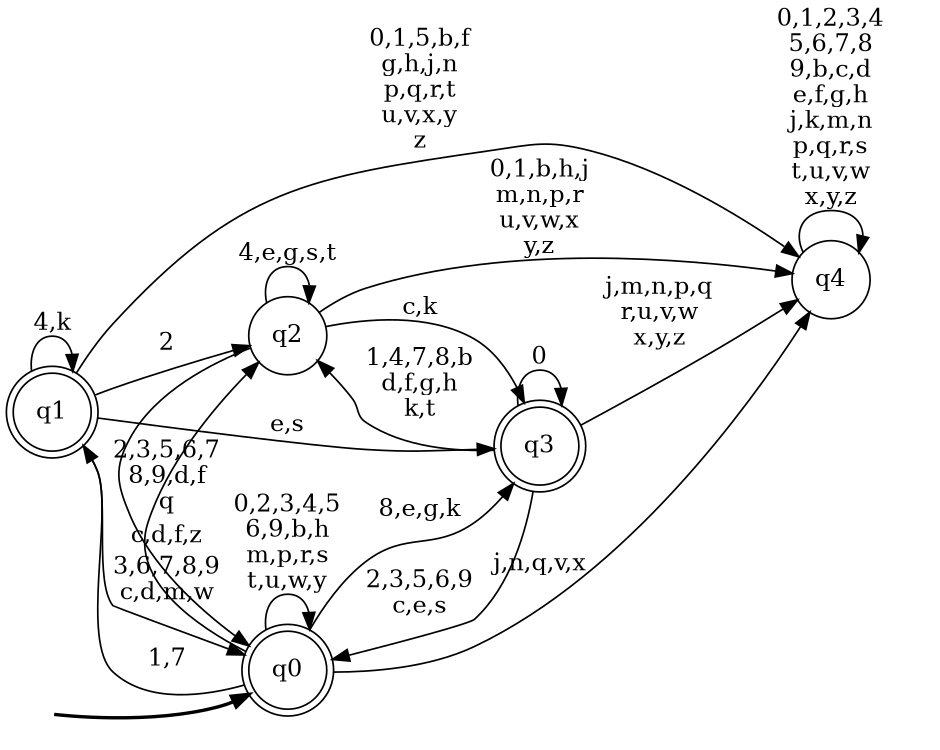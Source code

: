 digraph BlueStarA {
__start0 [style = invis, shape = none, label = "", width = 0, height = 0];

rankdir=LR;
size="8,5";

s0 [style="rounded,filled", color="black", fillcolor="white" shape="doublecircle", label="q0"];
s1 [style="rounded,filled", color="black", fillcolor="white" shape="doublecircle", label="q1"];
s2 [style="filled", color="black", fillcolor="white" shape="circle", label="q2"];
s3 [style="rounded,filled", color="black", fillcolor="white" shape="doublecircle", label="q3"];
s4 [style="filled", color="black", fillcolor="white" shape="circle", label="q4"];
subgraph cluster_main { 
	graph [pad=".75", ranksep="0.15", nodesep="0.15"];
	 style=invis; 
	__start0 -> s0 [penwidth=2];
}
s0 -> s0 [label="0,2,3,4,5\n6,9,b,h\nm,p,r,s\nt,u,w,y"];
s0 -> s1 [label="1,7"];
s0 -> s2 [label="c,d,f,z"];
s0 -> s3 [label="8,e,g,k"];
s0 -> s4 [label="j,n,q,v,x"];
s1 -> s0 [label="3,6,7,8,9\nc,d,m,w"];
s1 -> s1 [label="4,k"];
s1 -> s2 [label="2"];
s1 -> s3 [label="e,s"];
s1 -> s4 [label="0,1,5,b,f\ng,h,j,n\np,q,r,t\nu,v,x,y\nz"];
s2 -> s0 [label="2,3,5,6,7\n8,9,d,f\nq"];
s2 -> s2 [label="4,e,g,s,t"];
s2 -> s3 [label="c,k"];
s2 -> s4 [label="0,1,b,h,j\nm,n,p,r\nu,v,w,x\ny,z"];
s3 -> s0 [label="2,3,5,6,9\nc,e,s"];
s3 -> s2 [label="1,4,7,8,b\nd,f,g,h\nk,t"];
s3 -> s3 [label="0"];
s3 -> s4 [label="j,m,n,p,q\nr,u,v,w\nx,y,z"];
s4 -> s4 [label="0,1,2,3,4\n5,6,7,8\n9,b,c,d\ne,f,g,h\nj,k,m,n\np,q,r,s\nt,u,v,w\nx,y,z"];

}